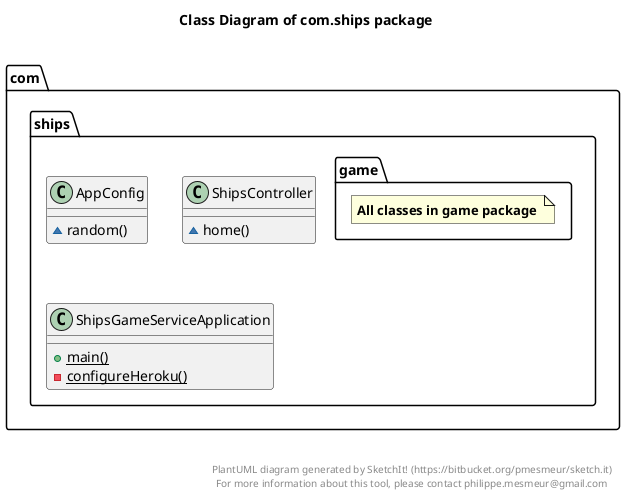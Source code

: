 @startuml

title Class Diagram of <b>com.ships</b> package\n

    namespace com.ships {
      class com.ships.AppConfig {
          ~ random()
      }
  }


    namespace com.ships {
      class com.ships.ShipsController {
          ~ home()
      }
    }


    namespace com.ships {
      class com.ships.ShipsGameServiceApplication {
          {static} + main()
          {static} - configureHeroku()
      }
    }

  namespace com.ships.game {
    note as N1
      <b>All classes in game package </b>
    end note
  }


right footer


PlantUML diagram generated by SketchIt! (https://bitbucket.org/pmesmeur/sketch.it)
For more information about this tool, please contact philippe.mesmeur@gmail.com
endfooter

@enduml
